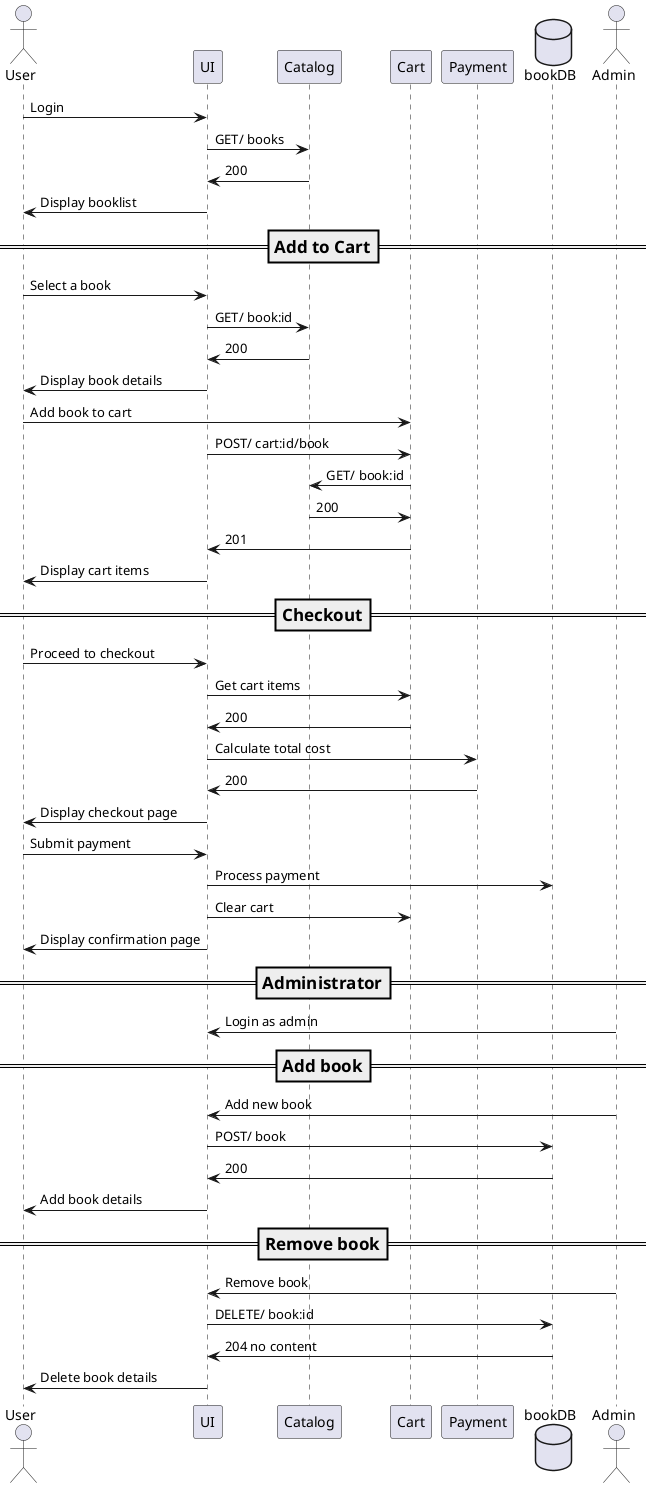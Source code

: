 @startuml bookstore

actor User
participant UI
participant Catalog
participant Cart
participant Payment
database bookDB
actor Admin

User -> UI : Login
UI -> Catalog : GET/ books
Catalog -> UI : 200
UI -> User : Display booklist

=== Add to Cart ==
User -> UI : Select a book
UI -> Catalog : GET/ book:id
Catalog -> UI : 200
UI -> User : Display book details
User -> Cart : Add book to cart
UI -> Cart: POST/ cart:id/book
Cart -> Catalog : GET/ book:id
Catalog -> Cart : 200
Cart -> UI : 201
UI -> User : Display cart items

=== Checkout ==
User -> UI : Proceed to checkout
UI -> Cart : Get cart items
Cart -> UI : 200
UI -> Payment : Calculate total cost
Payment -> UI : 200
UI -> User : Display checkout page
User -> UI : Submit payment
UI -> bookDB : Process payment
UI -> Cart : Clear cart
UI -> User : Display confirmation page

=== Administrator ==
Admin -> UI : Login as admin

=== Add book ==
Admin -> UI : Add new book
UI -> bookDB : POST/ book
bookDB -> UI : 200
UI -> User : Add book details

=== Remove book ==
Admin -> UI : Remove book
UI -> bookDB : DELETE/ book:id
bookDB -> UI : 204 no content
UI -> User : Delete book details

@enduml